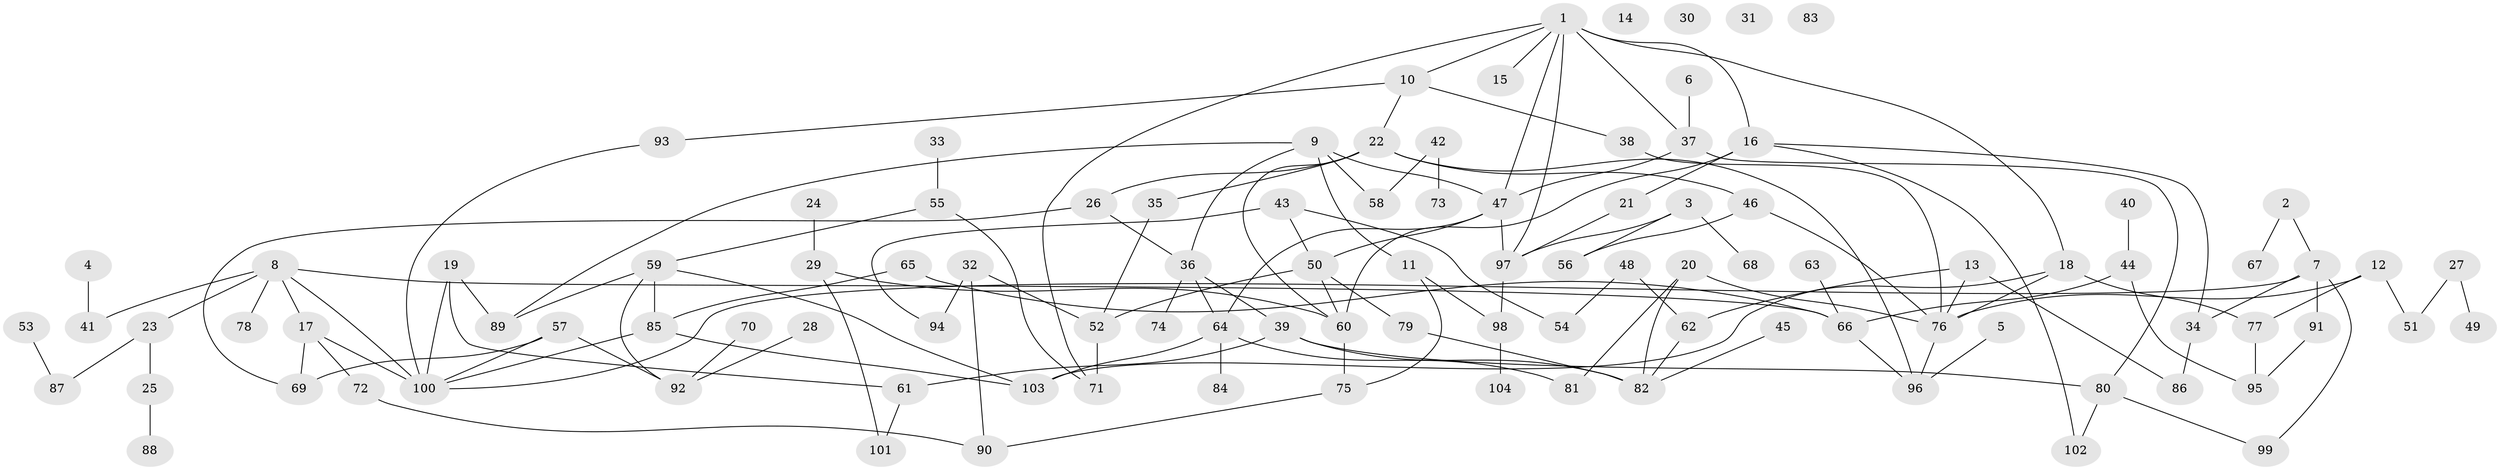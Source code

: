 // Generated by graph-tools (version 1.1) at 2025/39/03/09/25 04:39:44]
// undirected, 104 vertices, 144 edges
graph export_dot {
graph [start="1"]
  node [color=gray90,style=filled];
  1;
  2;
  3;
  4;
  5;
  6;
  7;
  8;
  9;
  10;
  11;
  12;
  13;
  14;
  15;
  16;
  17;
  18;
  19;
  20;
  21;
  22;
  23;
  24;
  25;
  26;
  27;
  28;
  29;
  30;
  31;
  32;
  33;
  34;
  35;
  36;
  37;
  38;
  39;
  40;
  41;
  42;
  43;
  44;
  45;
  46;
  47;
  48;
  49;
  50;
  51;
  52;
  53;
  54;
  55;
  56;
  57;
  58;
  59;
  60;
  61;
  62;
  63;
  64;
  65;
  66;
  67;
  68;
  69;
  70;
  71;
  72;
  73;
  74;
  75;
  76;
  77;
  78;
  79;
  80;
  81;
  82;
  83;
  84;
  85;
  86;
  87;
  88;
  89;
  90;
  91;
  92;
  93;
  94;
  95;
  96;
  97;
  98;
  99;
  100;
  101;
  102;
  103;
  104;
  1 -- 10;
  1 -- 15;
  1 -- 16;
  1 -- 18;
  1 -- 37;
  1 -- 47;
  1 -- 71;
  1 -- 97;
  2 -- 7;
  2 -- 67;
  3 -- 56;
  3 -- 68;
  3 -- 97;
  4 -- 41;
  5 -- 96;
  6 -- 37;
  7 -- 34;
  7 -- 91;
  7 -- 99;
  7 -- 100;
  8 -- 17;
  8 -- 23;
  8 -- 41;
  8 -- 66;
  8 -- 78;
  8 -- 100;
  9 -- 11;
  9 -- 36;
  9 -- 47;
  9 -- 58;
  9 -- 89;
  10 -- 22;
  10 -- 38;
  10 -- 93;
  11 -- 75;
  11 -- 98;
  12 -- 51;
  12 -- 76;
  12 -- 77;
  13 -- 62;
  13 -- 76;
  13 -- 86;
  16 -- 21;
  16 -- 34;
  16 -- 60;
  16 -- 102;
  17 -- 69;
  17 -- 72;
  17 -- 100;
  18 -- 76;
  18 -- 77;
  18 -- 103;
  19 -- 61;
  19 -- 89;
  19 -- 100;
  20 -- 76;
  20 -- 81;
  20 -- 82;
  21 -- 97;
  22 -- 26;
  22 -- 35;
  22 -- 46;
  22 -- 60;
  22 -- 96;
  23 -- 25;
  23 -- 87;
  24 -- 29;
  25 -- 88;
  26 -- 36;
  26 -- 69;
  27 -- 49;
  27 -- 51;
  28 -- 92;
  29 -- 60;
  29 -- 101;
  32 -- 52;
  32 -- 90;
  32 -- 94;
  33 -- 55;
  34 -- 86;
  35 -- 52;
  36 -- 39;
  36 -- 64;
  36 -- 74;
  37 -- 47;
  37 -- 80;
  38 -- 76;
  39 -- 61;
  39 -- 80;
  39 -- 82;
  40 -- 44;
  42 -- 58;
  42 -- 73;
  43 -- 50;
  43 -- 54;
  43 -- 94;
  44 -- 66;
  44 -- 95;
  45 -- 82;
  46 -- 56;
  46 -- 76;
  47 -- 50;
  47 -- 64;
  47 -- 97;
  48 -- 54;
  48 -- 62;
  50 -- 52;
  50 -- 60;
  50 -- 79;
  52 -- 71;
  53 -- 87;
  55 -- 59;
  55 -- 71;
  57 -- 69;
  57 -- 92;
  57 -- 100;
  59 -- 85;
  59 -- 89;
  59 -- 92;
  59 -- 103;
  60 -- 75;
  61 -- 101;
  62 -- 82;
  63 -- 66;
  64 -- 81;
  64 -- 84;
  64 -- 103;
  65 -- 66;
  65 -- 85;
  66 -- 96;
  70 -- 92;
  72 -- 90;
  75 -- 90;
  76 -- 96;
  77 -- 95;
  79 -- 82;
  80 -- 99;
  80 -- 102;
  85 -- 100;
  85 -- 103;
  91 -- 95;
  93 -- 100;
  97 -- 98;
  98 -- 104;
}
